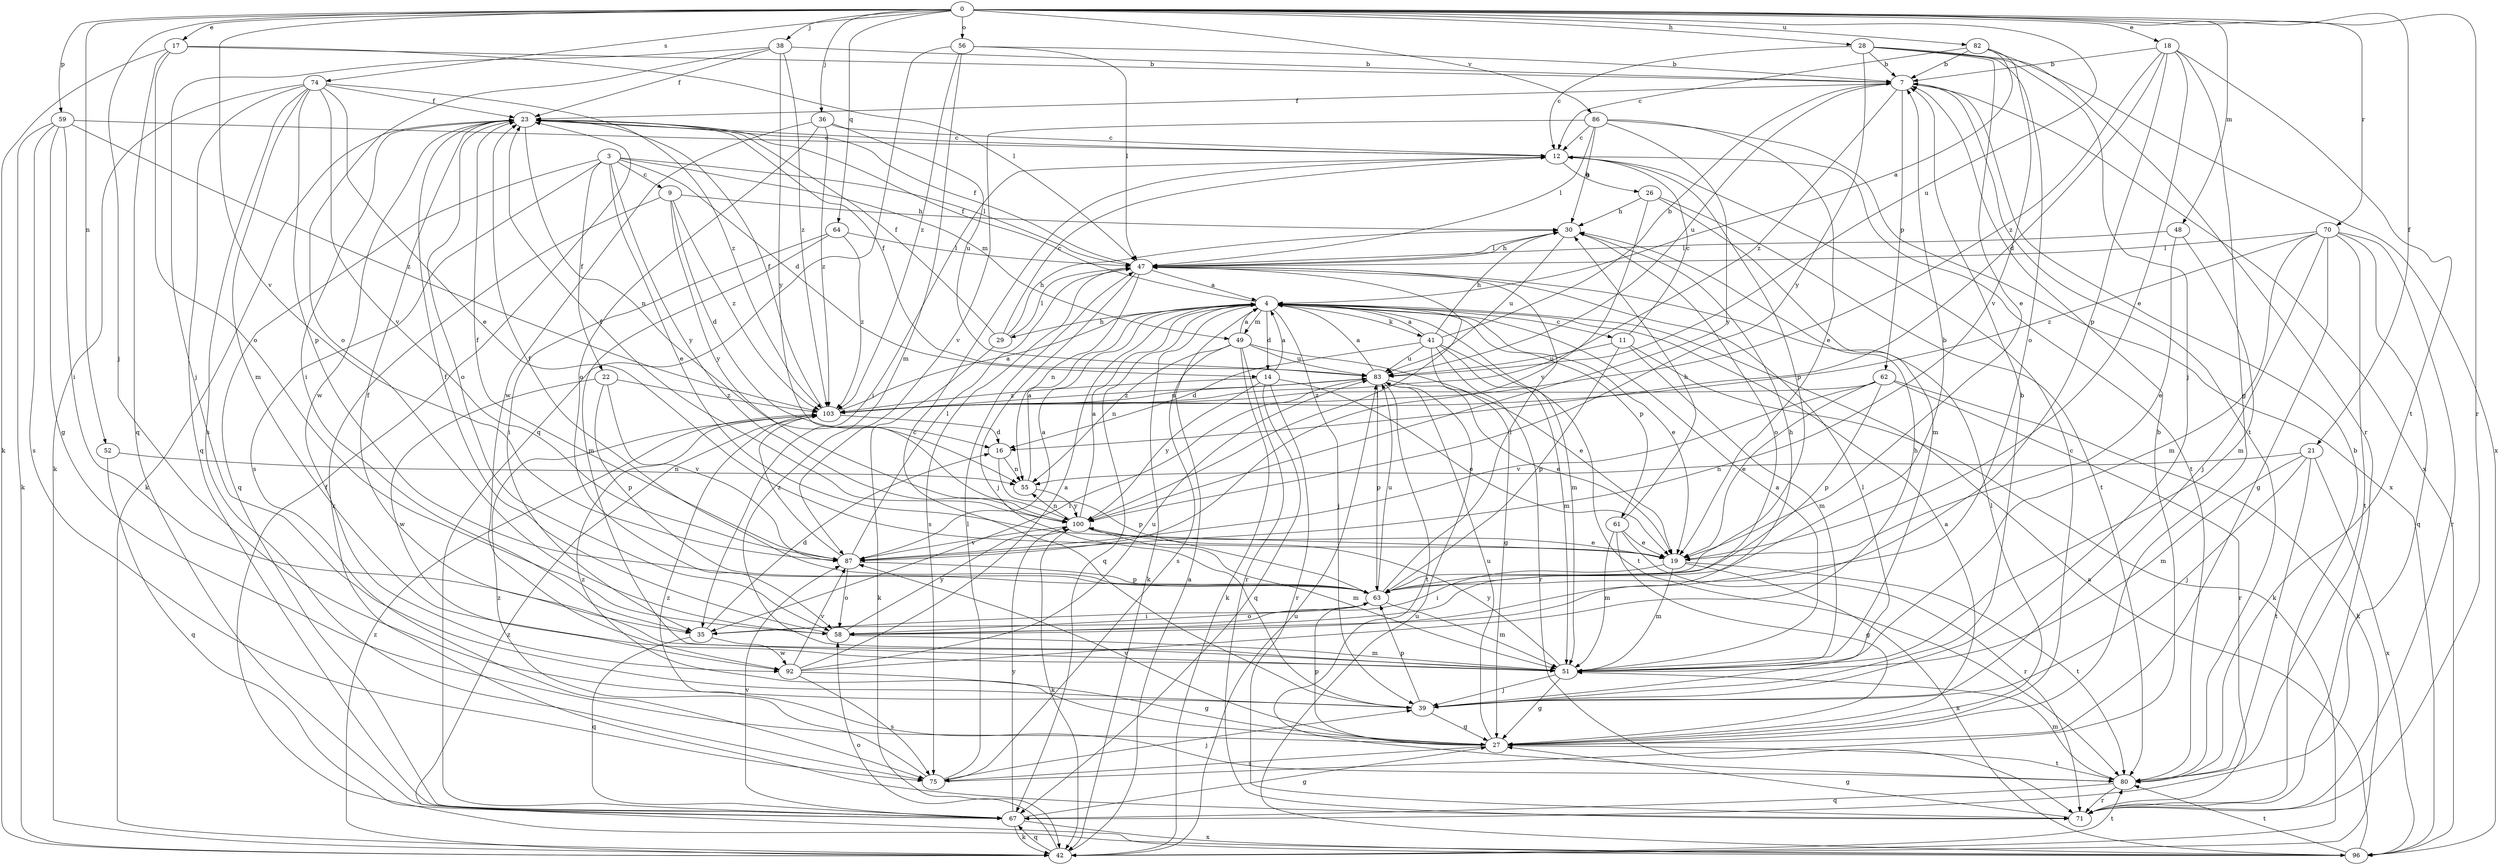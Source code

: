 strict digraph  {
0;
3;
4;
7;
9;
11;
12;
14;
16;
17;
18;
19;
21;
22;
23;
26;
27;
28;
29;
30;
35;
36;
38;
39;
41;
42;
47;
48;
49;
51;
52;
55;
56;
58;
59;
61;
62;
63;
64;
67;
70;
71;
74;
75;
80;
82;
83;
86;
87;
92;
96;
100;
103;
0 -> 17  [label=e];
0 -> 18  [label=e];
0 -> 21  [label=f];
0 -> 28  [label=h];
0 -> 36  [label=j];
0 -> 38  [label=j];
0 -> 39  [label=j];
0 -> 48  [label=m];
0 -> 52  [label=n];
0 -> 56  [label=o];
0 -> 59  [label=p];
0 -> 64  [label=q];
0 -> 70  [label=r];
0 -> 71  [label=r];
0 -> 74  [label=s];
0 -> 82  [label=u];
0 -> 83  [label=u];
0 -> 86  [label=v];
0 -> 87  [label=v];
3 -> 9  [label=c];
3 -> 14  [label=d];
3 -> 19  [label=e];
3 -> 22  [label=f];
3 -> 47  [label=l];
3 -> 49  [label=m];
3 -> 67  [label=q];
3 -> 75  [label=s];
3 -> 100  [label=y];
4 -> 11  [label=c];
4 -> 14  [label=d];
4 -> 19  [label=e];
4 -> 23  [label=f];
4 -> 29  [label=h];
4 -> 39  [label=j];
4 -> 41  [label=k];
4 -> 42  [label=k];
4 -> 49  [label=m];
4 -> 51  [label=m];
4 -> 61  [label=p];
4 -> 67  [label=q];
7 -> 23  [label=f];
7 -> 62  [label=p];
7 -> 80  [label=t];
7 -> 83  [label=u];
7 -> 96  [label=x];
7 -> 103  [label=z];
9 -> 16  [label=d];
9 -> 30  [label=h];
9 -> 71  [label=r];
9 -> 100  [label=y];
9 -> 103  [label=z];
11 -> 12  [label=c];
11 -> 42  [label=k];
11 -> 51  [label=m];
11 -> 63  [label=p];
11 -> 83  [label=u];
12 -> 26  [label=g];
12 -> 35  [label=i];
12 -> 63  [label=p];
12 -> 80  [label=t];
14 -> 4  [label=a];
14 -> 19  [label=e];
14 -> 67  [label=q];
14 -> 71  [label=r];
14 -> 100  [label=y];
14 -> 103  [label=z];
16 -> 55  [label=n];
16 -> 63  [label=p];
17 -> 7  [label=b];
17 -> 42  [label=k];
17 -> 47  [label=l];
17 -> 58  [label=o];
17 -> 67  [label=q];
18 -> 7  [label=b];
18 -> 16  [label=d];
18 -> 19  [label=e];
18 -> 27  [label=g];
18 -> 63  [label=p];
18 -> 80  [label=t];
18 -> 103  [label=z];
19 -> 35  [label=i];
19 -> 51  [label=m];
19 -> 80  [label=t];
19 -> 96  [label=x];
21 -> 39  [label=j];
21 -> 51  [label=m];
21 -> 55  [label=n];
21 -> 80  [label=t];
21 -> 96  [label=x];
22 -> 63  [label=p];
22 -> 87  [label=v];
22 -> 92  [label=w];
22 -> 103  [label=z];
23 -> 12  [label=c];
23 -> 35  [label=i];
23 -> 42  [label=k];
23 -> 55  [label=n];
23 -> 58  [label=o];
23 -> 92  [label=w];
26 -> 30  [label=h];
26 -> 51  [label=m];
26 -> 80  [label=t];
26 -> 87  [label=v];
27 -> 4  [label=a];
27 -> 12  [label=c];
27 -> 47  [label=l];
27 -> 63  [label=p];
27 -> 75  [label=s];
27 -> 80  [label=t];
27 -> 83  [label=u];
27 -> 87  [label=v];
27 -> 103  [label=z];
28 -> 7  [label=b];
28 -> 12  [label=c];
28 -> 19  [label=e];
28 -> 39  [label=j];
28 -> 58  [label=o];
28 -> 71  [label=r];
28 -> 100  [label=y];
29 -> 12  [label=c];
29 -> 23  [label=f];
29 -> 30  [label=h];
29 -> 42  [label=k];
29 -> 47  [label=l];
30 -> 47  [label=l];
30 -> 58  [label=o];
30 -> 83  [label=u];
35 -> 16  [label=d];
35 -> 67  [label=q];
35 -> 92  [label=w];
36 -> 12  [label=c];
36 -> 58  [label=o];
36 -> 83  [label=u];
36 -> 92  [label=w];
36 -> 103  [label=z];
38 -> 7  [label=b];
38 -> 23  [label=f];
38 -> 39  [label=j];
38 -> 58  [label=o];
38 -> 100  [label=y];
38 -> 103  [label=z];
39 -> 7  [label=b];
39 -> 12  [label=c];
39 -> 27  [label=g];
39 -> 47  [label=l];
39 -> 63  [label=p];
41 -> 4  [label=a];
41 -> 7  [label=b];
41 -> 16  [label=d];
41 -> 27  [label=g];
41 -> 30  [label=h];
41 -> 51  [label=m];
41 -> 71  [label=r];
41 -> 80  [label=t];
41 -> 83  [label=u];
42 -> 4  [label=a];
42 -> 58  [label=o];
42 -> 67  [label=q];
42 -> 80  [label=t];
42 -> 83  [label=u];
42 -> 103  [label=z];
47 -> 4  [label=a];
47 -> 23  [label=f];
47 -> 30  [label=h];
47 -> 39  [label=j];
47 -> 55  [label=n];
47 -> 75  [label=s];
48 -> 19  [label=e];
48 -> 47  [label=l];
48 -> 51  [label=m];
49 -> 4  [label=a];
49 -> 19  [label=e];
49 -> 42  [label=k];
49 -> 55  [label=n];
49 -> 71  [label=r];
49 -> 75  [label=s];
49 -> 83  [label=u];
51 -> 4  [label=a];
51 -> 23  [label=f];
51 -> 27  [label=g];
51 -> 39  [label=j];
51 -> 100  [label=y];
52 -> 55  [label=n];
52 -> 67  [label=q];
55 -> 4  [label=a];
55 -> 100  [label=y];
56 -> 7  [label=b];
56 -> 47  [label=l];
56 -> 51  [label=m];
56 -> 67  [label=q];
56 -> 103  [label=z];
58 -> 23  [label=f];
58 -> 30  [label=h];
58 -> 51  [label=m];
58 -> 100  [label=y];
59 -> 12  [label=c];
59 -> 27  [label=g];
59 -> 35  [label=i];
59 -> 42  [label=k];
59 -> 75  [label=s];
59 -> 103  [label=z];
61 -> 19  [label=e];
61 -> 27  [label=g];
61 -> 30  [label=h];
61 -> 51  [label=m];
61 -> 71  [label=r];
62 -> 19  [label=e];
62 -> 42  [label=k];
62 -> 63  [label=p];
62 -> 71  [label=r];
62 -> 87  [label=v];
62 -> 103  [label=z];
63 -> 7  [label=b];
63 -> 23  [label=f];
63 -> 35  [label=i];
63 -> 47  [label=l];
63 -> 51  [label=m];
63 -> 58  [label=o];
63 -> 83  [label=u];
64 -> 35  [label=i];
64 -> 47  [label=l];
64 -> 51  [label=m];
64 -> 103  [label=z];
67 -> 27  [label=g];
67 -> 42  [label=k];
67 -> 87  [label=v];
67 -> 96  [label=x];
67 -> 100  [label=y];
70 -> 27  [label=g];
70 -> 39  [label=j];
70 -> 47  [label=l];
70 -> 51  [label=m];
70 -> 67  [label=q];
70 -> 71  [label=r];
70 -> 80  [label=t];
70 -> 103  [label=z];
71 -> 7  [label=b];
71 -> 27  [label=g];
74 -> 19  [label=e];
74 -> 23  [label=f];
74 -> 42  [label=k];
74 -> 51  [label=m];
74 -> 63  [label=p];
74 -> 67  [label=q];
74 -> 75  [label=s];
74 -> 87  [label=v];
74 -> 103  [label=z];
75 -> 7  [label=b];
75 -> 39  [label=j];
75 -> 47  [label=l];
75 -> 103  [label=z];
80 -> 51  [label=m];
80 -> 67  [label=q];
80 -> 71  [label=r];
80 -> 103  [label=z];
82 -> 4  [label=a];
82 -> 7  [label=b];
82 -> 12  [label=c];
82 -> 87  [label=v];
82 -> 96  [label=x];
83 -> 4  [label=a];
83 -> 19  [label=e];
83 -> 23  [label=f];
83 -> 35  [label=i];
83 -> 63  [label=p];
83 -> 80  [label=t];
83 -> 103  [label=z];
86 -> 12  [label=c];
86 -> 19  [label=e];
86 -> 30  [label=h];
86 -> 47  [label=l];
86 -> 87  [label=v];
86 -> 96  [label=x];
86 -> 100  [label=y];
87 -> 4  [label=a];
87 -> 23  [label=f];
87 -> 47  [label=l];
87 -> 58  [label=o];
87 -> 63  [label=p];
87 -> 103  [label=z];
92 -> 4  [label=a];
92 -> 27  [label=g];
92 -> 30  [label=h];
92 -> 75  [label=s];
92 -> 83  [label=u];
92 -> 87  [label=v];
96 -> 4  [label=a];
96 -> 23  [label=f];
96 -> 80  [label=t];
96 -> 83  [label=u];
96 -> 103  [label=z];
100 -> 4  [label=a];
100 -> 19  [label=e];
100 -> 23  [label=f];
100 -> 42  [label=k];
100 -> 47  [label=l];
100 -> 51  [label=m];
100 -> 55  [label=n];
100 -> 87  [label=v];
103 -> 4  [label=a];
103 -> 16  [label=d];
103 -> 23  [label=f];
103 -> 83  [label=u];
}
